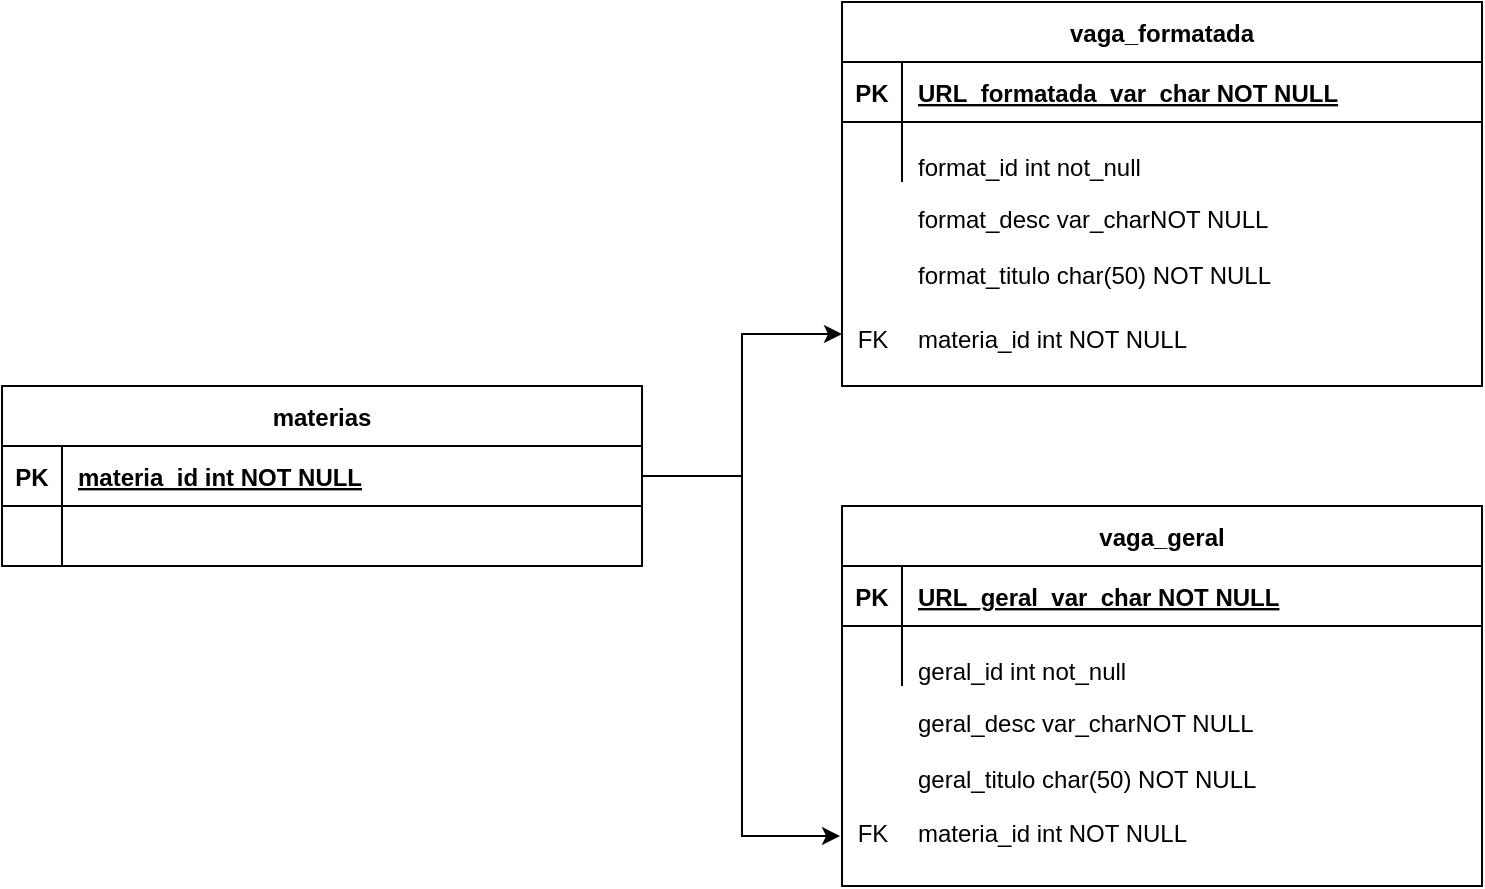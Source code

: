 <mxfile version="14.9.8" type="github">
  <diagram id="czYuIRbQ6l2w0m3v4Nq1" name="Page-1">
    <mxGraphModel dx="1422" dy="690" grid="1" gridSize="10" guides="1" tooltips="1" connect="1" arrows="1" fold="1" page="1" pageScale="1" pageWidth="850" pageHeight="1100" math="0" shadow="0">
      <root>
        <mxCell id="0" />
        <mxCell id="1" parent="0" />
        <mxCell id="hlGLuwuzqGQmsSktjfiK-1" value="vaga_geral" style="shape=table;startSize=30;container=1;collapsible=1;childLayout=tableLayout;fixedRows=1;rowLines=0;fontStyle=1;align=center;resizeLast=1;" vertex="1" parent="1">
          <mxGeometry x="460" y="400" width="320" height="190" as="geometry">
            <mxRectangle x="120" y="120" width="100" height="30" as="alternateBounds" />
          </mxGeometry>
        </mxCell>
        <mxCell id="hlGLuwuzqGQmsSktjfiK-2" value="" style="shape=partialRectangle;collapsible=0;dropTarget=0;pointerEvents=0;fillColor=none;points=[[0,0.5],[1,0.5]];portConstraint=eastwest;top=0;left=0;right=0;bottom=1;" vertex="1" parent="hlGLuwuzqGQmsSktjfiK-1">
          <mxGeometry y="30" width="320" height="30" as="geometry" />
        </mxCell>
        <mxCell id="hlGLuwuzqGQmsSktjfiK-3" value="PK" style="shape=partialRectangle;overflow=hidden;connectable=0;fillColor=none;top=0;left=0;bottom=0;right=0;fontStyle=1;" vertex="1" parent="hlGLuwuzqGQmsSktjfiK-2">
          <mxGeometry width="30" height="30" as="geometry" />
        </mxCell>
        <mxCell id="hlGLuwuzqGQmsSktjfiK-4" value="URL_geral  var_char NOT NULL " style="shape=partialRectangle;overflow=hidden;connectable=0;fillColor=none;top=0;left=0;bottom=0;right=0;align=left;spacingLeft=6;fontStyle=5;" vertex="1" parent="hlGLuwuzqGQmsSktjfiK-2">
          <mxGeometry x="30" width="290" height="30" as="geometry" />
        </mxCell>
        <mxCell id="hlGLuwuzqGQmsSktjfiK-5" value="" style="shape=partialRectangle;collapsible=0;dropTarget=0;pointerEvents=0;fillColor=none;points=[[0,0.5],[1,0.5]];portConstraint=eastwest;top=0;left=0;right=0;bottom=0;" vertex="1" parent="hlGLuwuzqGQmsSktjfiK-1">
          <mxGeometry y="60" width="320" height="30" as="geometry" />
        </mxCell>
        <mxCell id="hlGLuwuzqGQmsSktjfiK-6" value="" style="shape=partialRectangle;overflow=hidden;connectable=0;fillColor=none;top=0;left=0;bottom=0;right=0;" vertex="1" parent="hlGLuwuzqGQmsSktjfiK-5">
          <mxGeometry width="30" height="30" as="geometry" />
        </mxCell>
        <mxCell id="hlGLuwuzqGQmsSktjfiK-7" value="" style="shape=partialRectangle;overflow=hidden;connectable=0;fillColor=none;top=0;left=0;bottom=0;right=0;align=left;spacingLeft=6;" vertex="1" parent="hlGLuwuzqGQmsSktjfiK-5">
          <mxGeometry x="30" width="290" height="30" as="geometry" />
        </mxCell>
        <mxCell id="hlGLuwuzqGQmsSktjfiK-8" value="geral_desc var_charNOT NULL" style="shape=partialRectangle;overflow=hidden;connectable=0;fillColor=none;top=0;left=0;bottom=0;right=0;align=left;spacingLeft=6;" vertex="1" parent="1">
          <mxGeometry x="490" y="493" width="290" height="30" as="geometry" />
        </mxCell>
        <mxCell id="hlGLuwuzqGQmsSktjfiK-9" value="geral_titulo char(50) NOT NULL" style="shape=partialRectangle;overflow=hidden;connectable=0;fillColor=none;top=0;left=0;bottom=0;right=0;align=left;spacingLeft=6;" vertex="1" parent="1">
          <mxGeometry x="490" y="521" width="290" height="30" as="geometry" />
        </mxCell>
        <mxCell id="hlGLuwuzqGQmsSktjfiK-10" value="geral_id int not_null" style="shape=partialRectangle;overflow=hidden;connectable=0;fillColor=none;top=0;left=0;bottom=0;right=0;align=left;spacingLeft=6;" vertex="1" parent="1">
          <mxGeometry x="490" y="467" width="290" height="30" as="geometry" />
        </mxCell>
        <mxCell id="hlGLuwuzqGQmsSktjfiK-11" value="vaga_formatada" style="shape=table;startSize=30;container=1;collapsible=1;childLayout=tableLayout;fixedRows=1;rowLines=0;fontStyle=1;align=center;resizeLast=1;" vertex="1" parent="1">
          <mxGeometry x="460" y="148" width="320" height="192" as="geometry">
            <mxRectangle x="120" y="120" width="100" height="30" as="alternateBounds" />
          </mxGeometry>
        </mxCell>
        <mxCell id="hlGLuwuzqGQmsSktjfiK-12" value="" style="shape=partialRectangle;collapsible=0;dropTarget=0;pointerEvents=0;fillColor=none;points=[[0,0.5],[1,0.5]];portConstraint=eastwest;top=0;left=0;right=0;bottom=1;" vertex="1" parent="hlGLuwuzqGQmsSktjfiK-11">
          <mxGeometry y="30" width="320" height="30" as="geometry" />
        </mxCell>
        <mxCell id="hlGLuwuzqGQmsSktjfiK-13" value="PK" style="shape=partialRectangle;overflow=hidden;connectable=0;fillColor=none;top=0;left=0;bottom=0;right=0;fontStyle=1;" vertex="1" parent="hlGLuwuzqGQmsSktjfiK-12">
          <mxGeometry width="30" height="30" as="geometry" />
        </mxCell>
        <mxCell id="hlGLuwuzqGQmsSktjfiK-14" value="URL_formatada  var_char NOT NULL " style="shape=partialRectangle;overflow=hidden;connectable=0;fillColor=none;top=0;left=0;bottom=0;right=0;align=left;spacingLeft=6;fontStyle=5;" vertex="1" parent="hlGLuwuzqGQmsSktjfiK-12">
          <mxGeometry x="30" width="290" height="30" as="geometry" />
        </mxCell>
        <mxCell id="hlGLuwuzqGQmsSktjfiK-15" value="" style="shape=partialRectangle;collapsible=0;dropTarget=0;pointerEvents=0;fillColor=none;points=[[0,0.5],[1,0.5]];portConstraint=eastwest;top=0;left=0;right=0;bottom=0;" vertex="1" parent="hlGLuwuzqGQmsSktjfiK-11">
          <mxGeometry y="60" width="320" height="30" as="geometry" />
        </mxCell>
        <mxCell id="hlGLuwuzqGQmsSktjfiK-16" value="" style="shape=partialRectangle;overflow=hidden;connectable=0;fillColor=none;top=0;left=0;bottom=0;right=0;" vertex="1" parent="hlGLuwuzqGQmsSktjfiK-15">
          <mxGeometry width="30" height="30" as="geometry" />
        </mxCell>
        <mxCell id="hlGLuwuzqGQmsSktjfiK-17" value="" style="shape=partialRectangle;overflow=hidden;connectable=0;fillColor=none;top=0;left=0;bottom=0;right=0;align=left;spacingLeft=6;" vertex="1" parent="hlGLuwuzqGQmsSktjfiK-15">
          <mxGeometry x="30" width="290" height="30" as="geometry" />
        </mxCell>
        <mxCell id="hlGLuwuzqGQmsSktjfiK-18" value="format_desc var_charNOT NULL" style="shape=partialRectangle;overflow=hidden;connectable=0;fillColor=none;top=0;left=0;bottom=0;right=0;align=left;spacingLeft=6;" vertex="1" parent="1">
          <mxGeometry x="490" y="241" width="290" height="30" as="geometry" />
        </mxCell>
        <mxCell id="hlGLuwuzqGQmsSktjfiK-19" value="format_titulo char(50) NOT NULL" style="shape=partialRectangle;overflow=hidden;connectable=0;fillColor=none;top=0;left=0;bottom=0;right=0;align=left;spacingLeft=6;" vertex="1" parent="1">
          <mxGeometry x="490" y="269" width="290" height="30" as="geometry" />
        </mxCell>
        <mxCell id="hlGLuwuzqGQmsSktjfiK-20" value="format_id int not_null" style="shape=partialRectangle;overflow=hidden;connectable=0;fillColor=none;top=0;left=0;bottom=0;right=0;align=left;spacingLeft=6;" vertex="1" parent="1">
          <mxGeometry x="490" y="215" width="290" height="30" as="geometry" />
        </mxCell>
        <mxCell id="hlGLuwuzqGQmsSktjfiK-21" value="materias" style="shape=table;startSize=30;container=1;collapsible=1;childLayout=tableLayout;fixedRows=1;rowLines=0;fontStyle=1;align=center;resizeLast=1;" vertex="1" parent="1">
          <mxGeometry x="40" y="340" width="320" height="90" as="geometry">
            <mxRectangle x="120" y="120" width="100" height="30" as="alternateBounds" />
          </mxGeometry>
        </mxCell>
        <mxCell id="hlGLuwuzqGQmsSktjfiK-22" value="" style="shape=partialRectangle;collapsible=0;dropTarget=0;pointerEvents=0;fillColor=none;points=[[0,0.5],[1,0.5]];portConstraint=eastwest;top=0;left=0;right=0;bottom=1;" vertex="1" parent="hlGLuwuzqGQmsSktjfiK-21">
          <mxGeometry y="30" width="320" height="30" as="geometry" />
        </mxCell>
        <mxCell id="hlGLuwuzqGQmsSktjfiK-23" value="PK" style="shape=partialRectangle;overflow=hidden;connectable=0;fillColor=none;top=0;left=0;bottom=0;right=0;fontStyle=1;" vertex="1" parent="hlGLuwuzqGQmsSktjfiK-22">
          <mxGeometry width="30" height="30" as="geometry" />
        </mxCell>
        <mxCell id="hlGLuwuzqGQmsSktjfiK-24" value="materia_id int NOT NULL" style="shape=partialRectangle;overflow=hidden;connectable=0;fillColor=none;top=0;left=0;bottom=0;right=0;align=left;spacingLeft=6;fontStyle=5;" vertex="1" parent="hlGLuwuzqGQmsSktjfiK-22">
          <mxGeometry x="30" width="290" height="30" as="geometry" />
        </mxCell>
        <mxCell id="hlGLuwuzqGQmsSktjfiK-25" value="" style="shape=partialRectangle;collapsible=0;dropTarget=0;pointerEvents=0;fillColor=none;points=[[0,0.5],[1,0.5]];portConstraint=eastwest;top=0;left=0;right=0;bottom=0;" vertex="1" parent="hlGLuwuzqGQmsSktjfiK-21">
          <mxGeometry y="60" width="320" height="30" as="geometry" />
        </mxCell>
        <mxCell id="hlGLuwuzqGQmsSktjfiK-26" value="" style="shape=partialRectangle;overflow=hidden;connectable=0;fillColor=none;top=0;left=0;bottom=0;right=0;" vertex="1" parent="hlGLuwuzqGQmsSktjfiK-25">
          <mxGeometry width="30" height="30" as="geometry" />
        </mxCell>
        <mxCell id="hlGLuwuzqGQmsSktjfiK-27" value="" style="shape=partialRectangle;overflow=hidden;connectable=0;fillColor=none;top=0;left=0;bottom=0;right=0;align=left;spacingLeft=6;" vertex="1" parent="hlGLuwuzqGQmsSktjfiK-25">
          <mxGeometry x="30" width="290" height="30" as="geometry" />
        </mxCell>
        <mxCell id="hlGLuwuzqGQmsSktjfiK-28" value="materia_id int NOT NULL" style="shape=partialRectangle;overflow=hidden;connectable=0;fillColor=none;top=0;left=0;bottom=0;right=0;align=left;spacingLeft=6;" vertex="1" parent="1">
          <mxGeometry x="490" y="548" width="290" height="30" as="geometry" />
        </mxCell>
        <mxCell id="hlGLuwuzqGQmsSktjfiK-29" value="FK" style="text;html=1;align=center;verticalAlign=middle;resizable=0;points=[];autosize=1;strokeColor=none;" vertex="1" parent="1">
          <mxGeometry x="460" y="554" width="30" height="20" as="geometry" />
        </mxCell>
        <mxCell id="hlGLuwuzqGQmsSktjfiK-30" value="materia_id int NOT NULL" style="shape=partialRectangle;overflow=hidden;connectable=0;fillColor=none;top=0;left=0;bottom=0;right=0;align=left;spacingLeft=6;" vertex="1" parent="1">
          <mxGeometry x="490" y="301" width="290" height="30" as="geometry" />
        </mxCell>
        <mxCell id="hlGLuwuzqGQmsSktjfiK-31" value="FK" style="text;html=1;align=center;verticalAlign=middle;resizable=0;points=[];autosize=1;strokeColor=none;" vertex="1" parent="1">
          <mxGeometry x="460" y="307" width="30" height="20" as="geometry" />
        </mxCell>
        <mxCell id="hlGLuwuzqGQmsSktjfiK-32" style="edgeStyle=orthogonalEdgeStyle;rounded=0;orthogonalLoop=1;jettySize=auto;html=1;exitX=1;exitY=0.5;exitDx=0;exitDy=0;entryX=0;entryY=0.35;entryDx=0;entryDy=0;entryPerimeter=0;" edge="1" parent="1" source="hlGLuwuzqGQmsSktjfiK-22" target="hlGLuwuzqGQmsSktjfiK-31">
          <mxGeometry relative="1" as="geometry" />
        </mxCell>
        <mxCell id="hlGLuwuzqGQmsSktjfiK-33" style="edgeStyle=orthogonalEdgeStyle;rounded=0;orthogonalLoop=1;jettySize=auto;html=1;exitX=1;exitY=0.5;exitDx=0;exitDy=0;entryX=-0.033;entryY=0.55;entryDx=0;entryDy=0;entryPerimeter=0;" edge="1" parent="1" source="hlGLuwuzqGQmsSktjfiK-22" target="hlGLuwuzqGQmsSktjfiK-29">
          <mxGeometry relative="1" as="geometry" />
        </mxCell>
      </root>
    </mxGraphModel>
  </diagram>
</mxfile>
